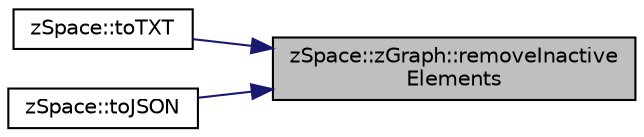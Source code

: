 digraph "zSpace::zGraph::removeInactiveElements"
{
 // LATEX_PDF_SIZE
  edge [fontname="Helvetica",fontsize="10",labelfontname="Helvetica",labelfontsize="10"];
  node [fontname="Helvetica",fontsize="10",shape=record];
  rankdir="RL";
  Node427 [label="zSpace::zGraph::removeInactive\lElements",height=0.2,width=0.4,color="black", fillcolor="grey75", style="filled", fontcolor="black",tooltip="This method removes inactive elements from the array connected with the input type."];
  Node427 -> Node428 [dir="back",color="midnightblue",fontsize="10",style="solid",fontname="Helvetica"];
  Node428 [label="zSpace::toTXT",height=0.2,width=0.4,color="black", fillcolor="white", style="filled",URL="$group__z_i_o___graph.html#ga6578d361dabd565a48e2093a80e6f8b6",tooltip="This method exports zGraph to a TXT file format."];
  Node427 -> Node429 [dir="back",color="midnightblue",fontsize="10",style="solid",fontname="Helvetica"];
  Node429 [label="zSpace::toJSON",height=0.2,width=0.4,color="black", fillcolor="white", style="filled",URL="$group__z_i_o___graph.html#gac49cfef1063731952f6decc21775c747",tooltip="This method exports zGraph to a JSON file format using JSON Modern Library."];
}
